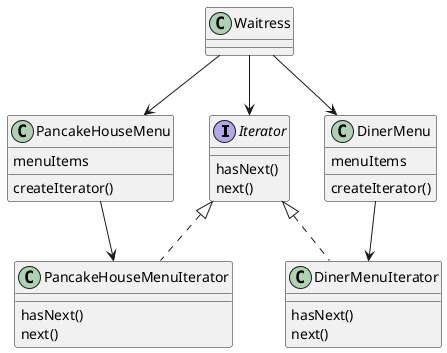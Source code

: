 @startuml
interface Iterator {
    hasNext()
    next()
}

class PancakeHouseMenuIterator implements Iterator {
    hasNext()
    next()
}

class DinerMenuIterator implements Iterator {
    hasNext()
    next()
}

class DinerMenu {
    menuItems
    createIterator()
}

class PancakeHouseMenu {
    menuItems
    createIterator()
}

DinerMenu --> DinerMenuIterator
PancakeHouseMenu --> PancakeHouseMenuIterator

Waitress --> DinerMenu
Waitress --> PancakeHouseMenu
Waitress --> Iterator
@enduml